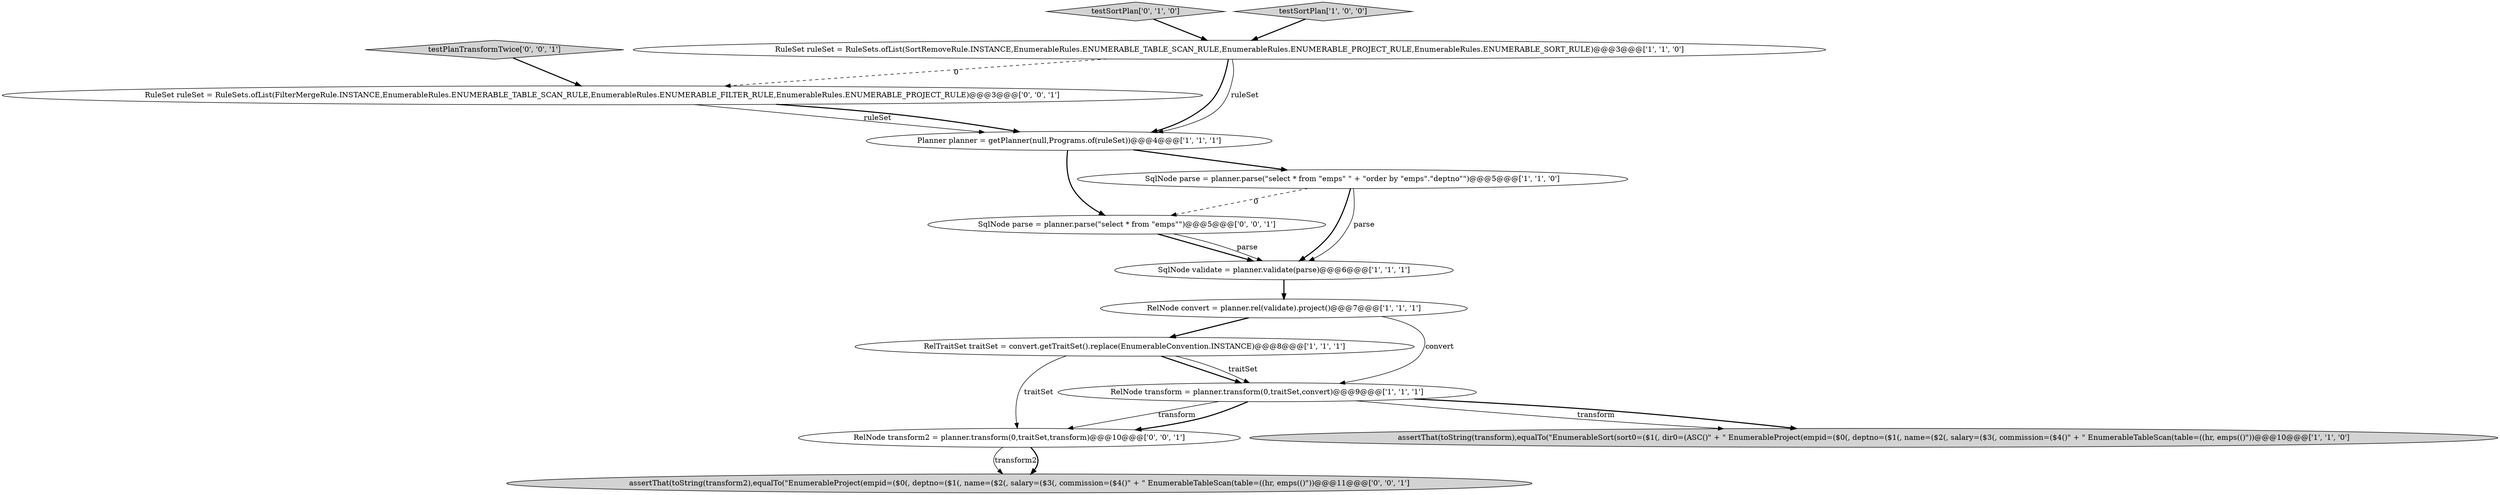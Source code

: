 digraph {
14 [style = filled, label = "testPlanTransformTwice['0', '0', '1']", fillcolor = lightgray, shape = diamond image = "AAA0AAABBB3BBB"];
9 [style = filled, label = "testSortPlan['0', '1', '0']", fillcolor = lightgray, shape = diamond image = "AAA0AAABBB2BBB"];
2 [style = filled, label = "RelTraitSet traitSet = convert.getTraitSet().replace(EnumerableConvention.INSTANCE)@@@8@@@['1', '1', '1']", fillcolor = white, shape = ellipse image = "AAA0AAABBB1BBB"];
12 [style = filled, label = "RelNode transform2 = planner.transform(0,traitSet,transform)@@@10@@@['0', '0', '1']", fillcolor = white, shape = ellipse image = "AAA0AAABBB3BBB"];
1 [style = filled, label = "testSortPlan['1', '0', '0']", fillcolor = lightgray, shape = diamond image = "AAA0AAABBB1BBB"];
11 [style = filled, label = "SqlNode parse = planner.parse(\"select * from \"emps\"\")@@@5@@@['0', '0', '1']", fillcolor = white, shape = ellipse image = "AAA0AAABBB3BBB"];
3 [style = filled, label = "SqlNode validate = planner.validate(parse)@@@6@@@['1', '1', '1']", fillcolor = white, shape = ellipse image = "AAA0AAABBB1BBB"];
5 [style = filled, label = "RelNode convert = planner.rel(validate).project()@@@7@@@['1', '1', '1']", fillcolor = white, shape = ellipse image = "AAA0AAABBB1BBB"];
7 [style = filled, label = "RuleSet ruleSet = RuleSets.ofList(SortRemoveRule.INSTANCE,EnumerableRules.ENUMERABLE_TABLE_SCAN_RULE,EnumerableRules.ENUMERABLE_PROJECT_RULE,EnumerableRules.ENUMERABLE_SORT_RULE)@@@3@@@['1', '1', '0']", fillcolor = white, shape = ellipse image = "AAA0AAABBB1BBB"];
6 [style = filled, label = "RelNode transform = planner.transform(0,traitSet,convert)@@@9@@@['1', '1', '1']", fillcolor = white, shape = ellipse image = "AAA0AAABBB1BBB"];
4 [style = filled, label = "Planner planner = getPlanner(null,Programs.of(ruleSet))@@@4@@@['1', '1', '1']", fillcolor = white, shape = ellipse image = "AAA0AAABBB1BBB"];
10 [style = filled, label = "assertThat(toString(transform2),equalTo(\"EnumerableProject(empid=($0(, deptno=($1(, name=($2(, salary=($3(, commission=($4()\" + \" EnumerableTableScan(table=((hr, emps(()\"))@@@11@@@['0', '0', '1']", fillcolor = lightgray, shape = ellipse image = "AAA0AAABBB3BBB"];
0 [style = filled, label = "SqlNode parse = planner.parse(\"select * from \"emps\" \" + \"order by \"emps\".\"deptno\"\")@@@5@@@['1', '1', '0']", fillcolor = white, shape = ellipse image = "AAA0AAABBB1BBB"];
8 [style = filled, label = "assertThat(toString(transform),equalTo(\"EnumerableSort(sort0=($1(, dir0=(ASC()\" + \" EnumerableProject(empid=($0(, deptno=($1(, name=($2(, salary=($3(, commission=($4()\" + \" EnumerableTableScan(table=((hr, emps(()\"))@@@10@@@['1', '1', '0']", fillcolor = lightgray, shape = ellipse image = "AAA0AAABBB1BBB"];
13 [style = filled, label = "RuleSet ruleSet = RuleSets.ofList(FilterMergeRule.INSTANCE,EnumerableRules.ENUMERABLE_TABLE_SCAN_RULE,EnumerableRules.ENUMERABLE_FILTER_RULE,EnumerableRules.ENUMERABLE_PROJECT_RULE)@@@3@@@['0', '0', '1']", fillcolor = white, shape = ellipse image = "AAA0AAABBB3BBB"];
0->3 [style = bold, label=""];
13->4 [style = solid, label="ruleSet"];
5->6 [style = solid, label="convert"];
2->6 [style = bold, label=""];
6->8 [style = solid, label="transform"];
12->10 [style = solid, label="transform2"];
0->11 [style = dashed, label="0"];
7->4 [style = bold, label=""];
9->7 [style = bold, label=""];
1->7 [style = bold, label=""];
4->0 [style = bold, label=""];
2->12 [style = solid, label="traitSet"];
5->2 [style = bold, label=""];
3->5 [style = bold, label=""];
12->10 [style = bold, label=""];
11->3 [style = bold, label=""];
11->3 [style = solid, label="parse"];
6->8 [style = bold, label=""];
7->13 [style = dashed, label="0"];
7->4 [style = solid, label="ruleSet"];
0->3 [style = solid, label="parse"];
14->13 [style = bold, label=""];
4->11 [style = bold, label=""];
2->6 [style = solid, label="traitSet"];
6->12 [style = solid, label="transform"];
13->4 [style = bold, label=""];
6->12 [style = bold, label=""];
}
